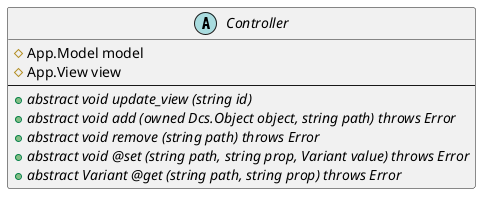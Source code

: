 /'
 '  Uml include file for App.Controller
 '/

@startuml
abstract class Controller {
    #App.Model model
    #App.View view
    ----
    +{abstract}abstract void update_view (string id)
    +{abstract}abstract void add (owned Dcs.Object object, string path) throws Error
    +{abstract}abstract void remove (string path) throws Error
    +{abstract}abstract void @set (string path, string prop, Variant value) throws Error
    +{abstract}abstract Variant @get (string path, string prop) throws Error
}
@enduml
